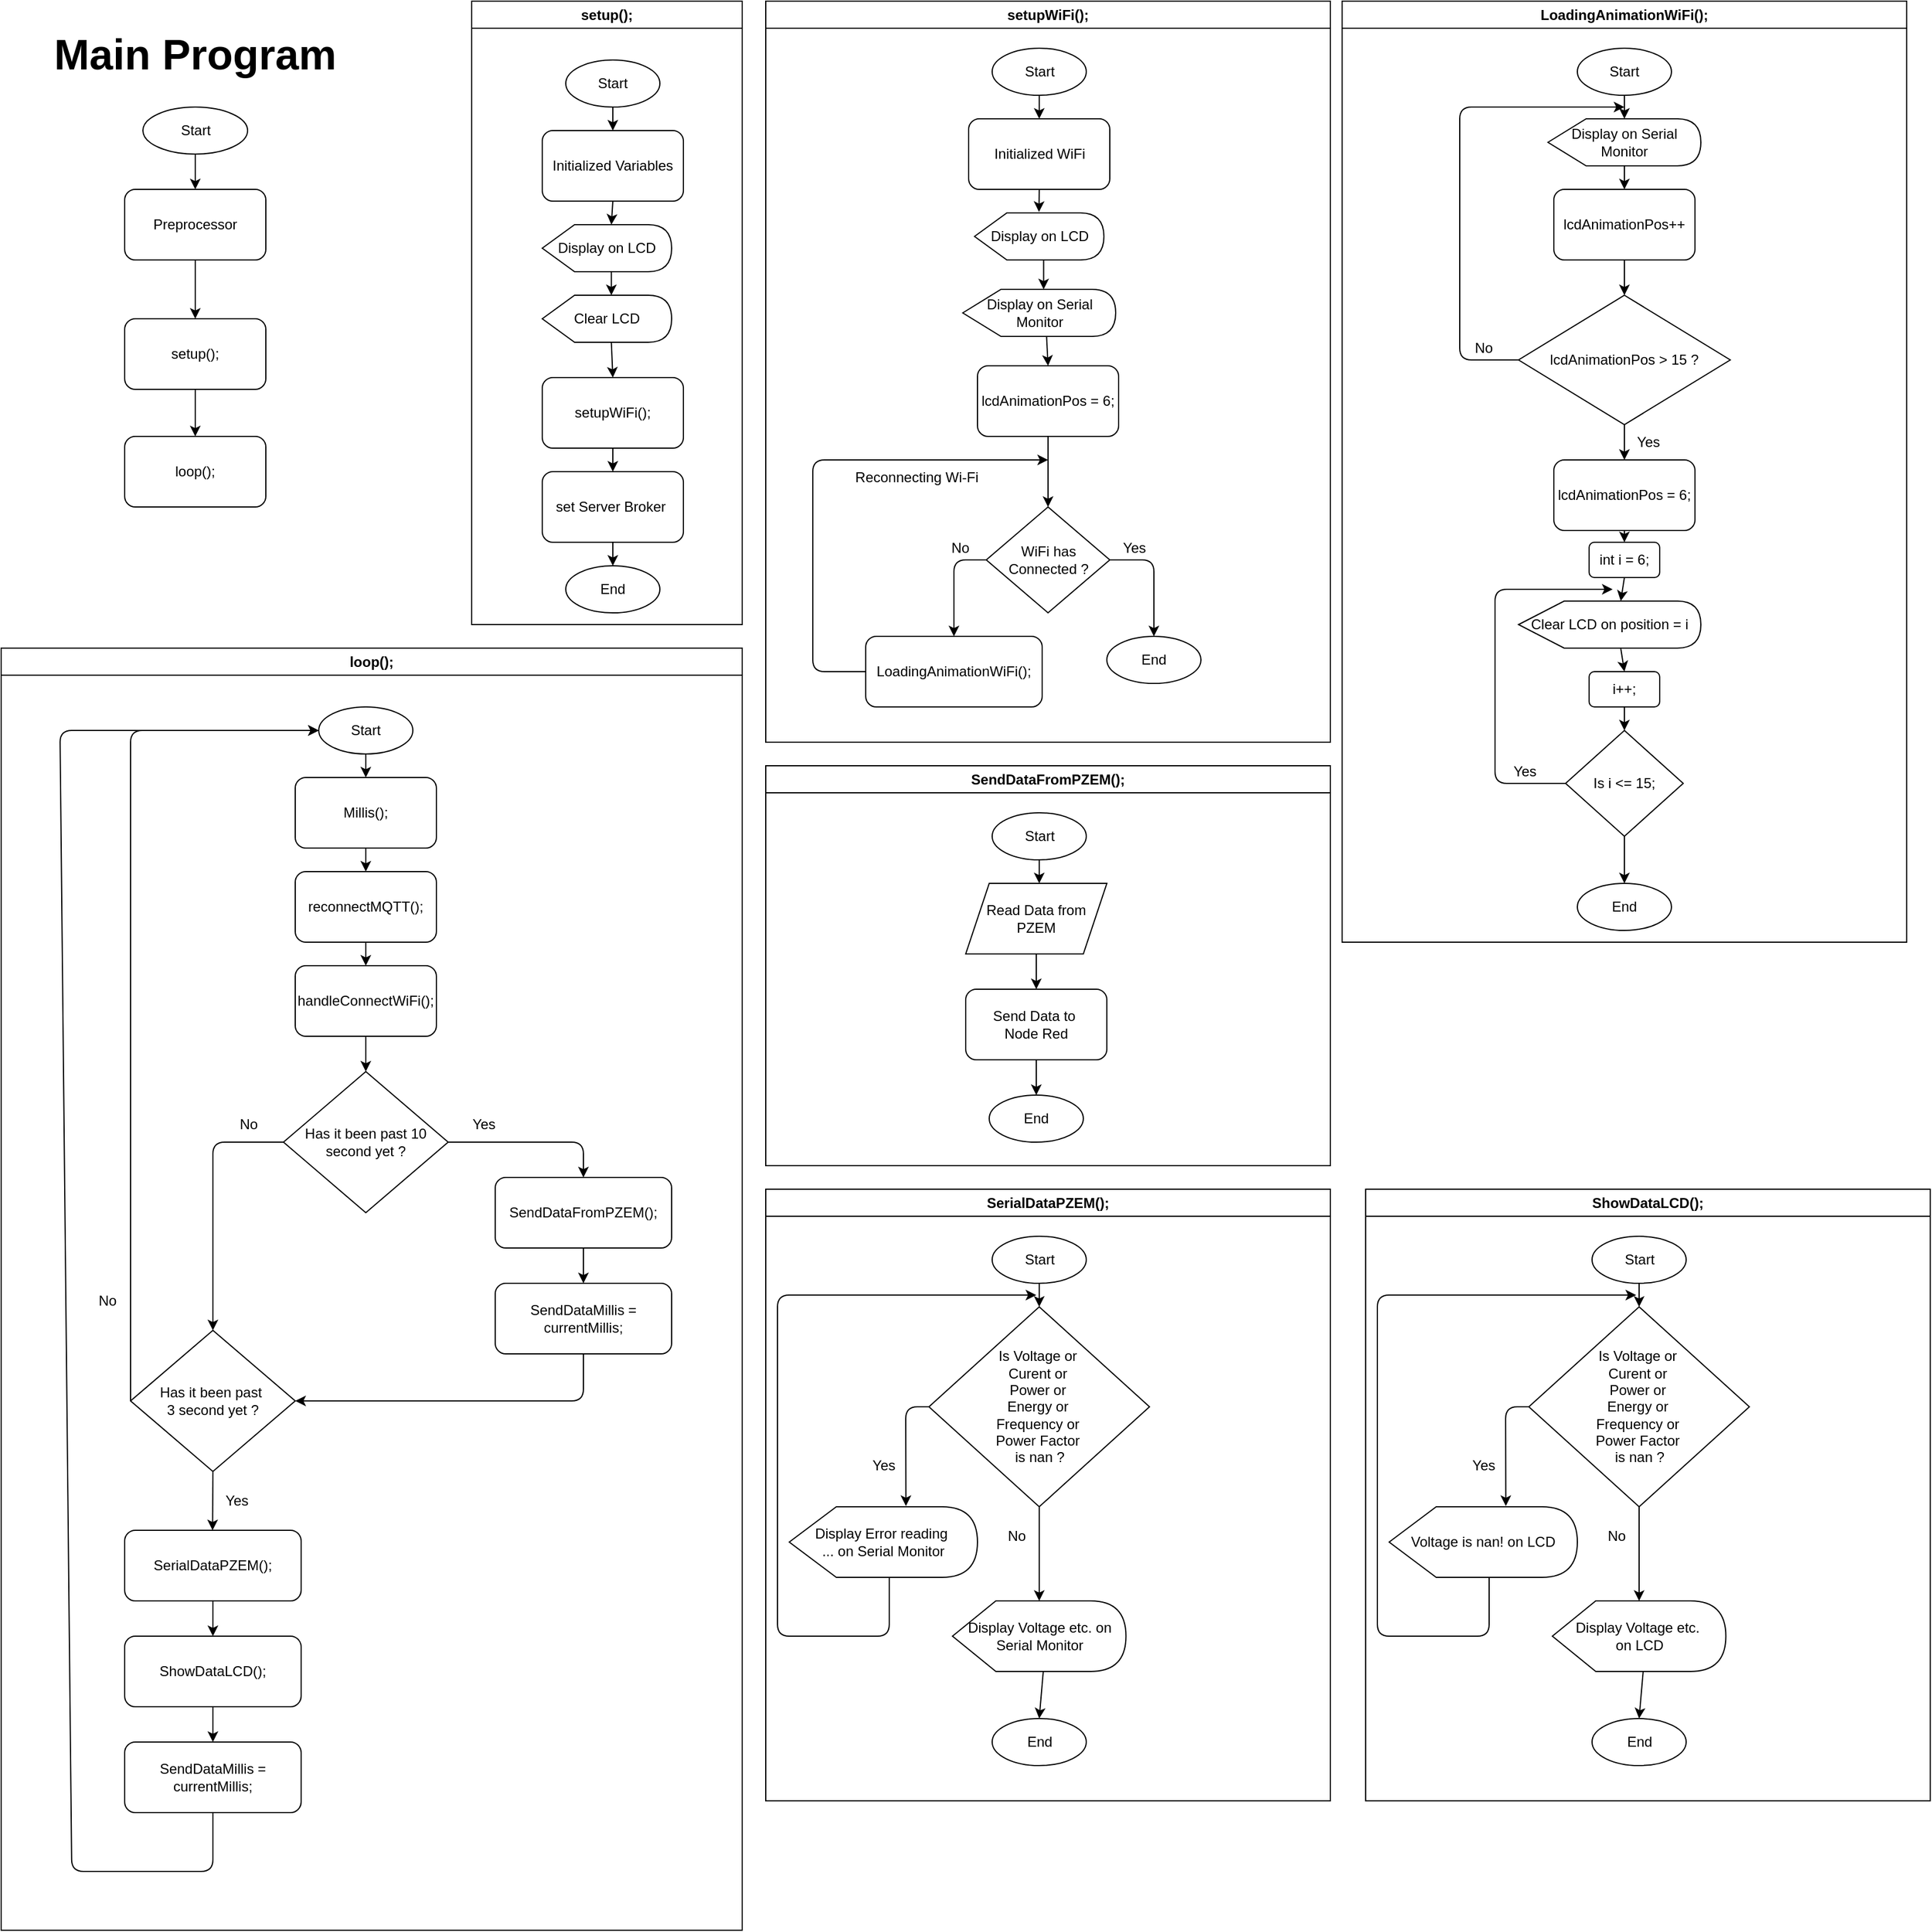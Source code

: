 <mxfile>
    <diagram id="30EHxh-2TjLDSj1UjU53" name="Flowchart">
        <mxGraphModel dx="2742" dy="660" grid="1" gridSize="10" guides="1" tooltips="1" connect="1" arrows="1" fold="1" page="1" pageScale="1" pageWidth="850" pageHeight="1100" math="0" shadow="0">
            <root>
                <mxCell id="0"/>
                <mxCell id="1" parent="0"/>
                <mxCell id="102" style="edgeStyle=none;html=1;exitX=0.5;exitY=1;exitDx=0;exitDy=0;entryX=0.5;entryY=0;entryDx=0;entryDy=0;" edge="1" parent="1" source="4" target="97">
                    <mxGeometry relative="1" as="geometry"/>
                </mxCell>
                <mxCell id="4" value="Preprocessor" style="rounded=1;whiteSpace=wrap;html=1;" parent="1" vertex="1">
                    <mxGeometry x="-65" y="170" width="120" height="60" as="geometry"/>
                </mxCell>
                <mxCell id="47" value="setup();" style="swimlane;whiteSpace=wrap;html=1;startSize=23;" vertex="1" parent="1">
                    <mxGeometry x="230" y="10" width="230" height="530" as="geometry"/>
                </mxCell>
                <mxCell id="130" style="edgeStyle=none;html=1;exitX=0.5;exitY=1;exitDx=0;exitDy=0;entryX=0.5;entryY=0;entryDx=0;entryDy=0;" edge="1" parent="47" source="62" target="115">
                    <mxGeometry relative="1" as="geometry"/>
                </mxCell>
                <mxCell id="62" value="Start" style="ellipse;whiteSpace=wrap;html=1;" vertex="1" parent="47">
                    <mxGeometry x="80" y="50" width="80" height="40" as="geometry"/>
                </mxCell>
                <mxCell id="115" value="Initialized Variables" style="rounded=1;whiteSpace=wrap;html=1;" vertex="1" parent="47">
                    <mxGeometry x="60" y="110" width="120" height="60" as="geometry"/>
                </mxCell>
                <mxCell id="117" value="Display on LCD" style="shape=display;whiteSpace=wrap;html=1;" vertex="1" parent="47">
                    <mxGeometry x="60" y="190" width="110" height="40" as="geometry"/>
                </mxCell>
                <mxCell id="127" style="edgeStyle=none;html=1;exitX=0;exitY=0;exitDx=58.75;exitDy=40;exitPerimeter=0;entryX=0.5;entryY=0;entryDx=0;entryDy=0;" edge="1" parent="47" source="118" target="119">
                    <mxGeometry relative="1" as="geometry"/>
                </mxCell>
                <mxCell id="118" value="Clear LCD" style="shape=display;whiteSpace=wrap;html=1;" vertex="1" parent="47">
                    <mxGeometry x="60" y="250" width="110" height="40" as="geometry"/>
                </mxCell>
                <mxCell id="128" style="edgeStyle=none;html=1;exitX=0.5;exitY=1;exitDx=0;exitDy=0;entryX=0.5;entryY=0;entryDx=0;entryDy=0;" edge="1" parent="47" source="119" target="120">
                    <mxGeometry relative="1" as="geometry"/>
                </mxCell>
                <mxCell id="119" value="setupWiFi();" style="rounded=1;whiteSpace=wrap;html=1;" vertex="1" parent="47">
                    <mxGeometry x="60" y="320" width="120" height="60" as="geometry"/>
                </mxCell>
                <mxCell id="129" style="edgeStyle=none;html=1;exitX=0.5;exitY=1;exitDx=0;exitDy=0;entryX=0.5;entryY=0;entryDx=0;entryDy=0;" edge="1" parent="47" source="120" target="121">
                    <mxGeometry relative="1" as="geometry"/>
                </mxCell>
                <mxCell id="120" value="set Server Broker&amp;nbsp;" style="rounded=1;whiteSpace=wrap;html=1;" vertex="1" parent="47">
                    <mxGeometry x="60" y="400" width="120" height="60" as="geometry"/>
                </mxCell>
                <mxCell id="121" value="End" style="ellipse;whiteSpace=wrap;html=1;" vertex="1" parent="47">
                    <mxGeometry x="80" y="480" width="80" height="40" as="geometry"/>
                </mxCell>
                <mxCell id="125" style="edgeStyle=none;html=1;exitX=0.5;exitY=1;exitDx=0;exitDy=0;entryX=0;entryY=0;entryDx=58.75;entryDy=0;entryPerimeter=0;" edge="1" parent="47" source="115" target="117">
                    <mxGeometry relative="1" as="geometry"/>
                </mxCell>
                <mxCell id="126" style="edgeStyle=none;html=1;exitX=0;exitY=0;exitDx=58.75;exitDy=40;exitPerimeter=0;entryX=0;entryY=0;entryDx=58.75;entryDy=0;entryPerimeter=0;" edge="1" parent="47" source="117" target="118">
                    <mxGeometry relative="1" as="geometry"/>
                </mxCell>
                <mxCell id="103" style="edgeStyle=none;html=1;exitX=0.5;exitY=1;exitDx=0;exitDy=0;entryX=0.5;entryY=0;entryDx=0;entryDy=0;" edge="1" parent="1" source="97" target="98">
                    <mxGeometry relative="1" as="geometry"/>
                </mxCell>
                <mxCell id="97" value="setup();" style="rounded=1;whiteSpace=wrap;html=1;" vertex="1" parent="1">
                    <mxGeometry x="-65" y="280" width="120" height="60" as="geometry"/>
                </mxCell>
                <mxCell id="98" value="loop();" style="rounded=1;whiteSpace=wrap;html=1;" vertex="1" parent="1">
                    <mxGeometry x="-65" y="380" width="120" height="60" as="geometry"/>
                </mxCell>
                <mxCell id="101" style="edgeStyle=none;html=1;exitX=0.5;exitY=1;exitDx=0;exitDy=0;entryX=0.5;entryY=0;entryDx=0;entryDy=0;" edge="1" parent="1" source="100" target="4">
                    <mxGeometry relative="1" as="geometry"/>
                </mxCell>
                <mxCell id="100" value="Start" style="ellipse;whiteSpace=wrap;html=1;" vertex="1" parent="1">
                    <mxGeometry x="-49.5" y="100" width="89" height="40" as="geometry"/>
                </mxCell>
                <mxCell id="131" value="setupWiFi();" style="swimlane;whiteSpace=wrap;html=1;startSize=23;" vertex="1" parent="1">
                    <mxGeometry x="480" y="10" width="480" height="630" as="geometry"/>
                </mxCell>
                <mxCell id="155" style="edgeStyle=none;html=1;exitX=0.5;exitY=1;exitDx=0;exitDy=0;entryX=0.5;entryY=0;entryDx=0;entryDy=0;" edge="1" parent="131" source="133" target="134">
                    <mxGeometry relative="1" as="geometry"/>
                </mxCell>
                <mxCell id="133" value="Start" style="ellipse;whiteSpace=wrap;html=1;" vertex="1" parent="131">
                    <mxGeometry x="192.5" y="40" width="80" height="40" as="geometry"/>
                </mxCell>
                <mxCell id="134" value="Initialized WiFi" style="rounded=1;whiteSpace=wrap;html=1;" vertex="1" parent="131">
                    <mxGeometry x="172.5" y="100" width="120" height="60" as="geometry"/>
                </mxCell>
                <mxCell id="135" value="Display on LCD" style="shape=display;whiteSpace=wrap;html=1;" vertex="1" parent="131">
                    <mxGeometry x="177.5" y="180" width="110" height="40" as="geometry"/>
                </mxCell>
                <mxCell id="149" value="" style="edgeStyle=none;html=1;exitX=0;exitY=0.5;exitDx=0;exitDy=0;entryX=0.5;entryY=0;entryDx=0;entryDy=0;" edge="1" parent="131" source="145">
                    <mxGeometry relative="1" as="geometry">
                        <mxPoint x="160" y="540" as="targetPoint"/>
                        <Array as="points">
                            <mxPoint x="160" y="475"/>
                        </Array>
                    </mxGeometry>
                </mxCell>
                <mxCell id="153" style="edgeStyle=none;html=1;exitX=1;exitY=0.5;exitDx=0;exitDy=0;entryX=0.5;entryY=0;entryDx=0;entryDy=0;" edge="1" parent="131" source="145">
                    <mxGeometry relative="1" as="geometry">
                        <mxPoint x="330" y="540" as="targetPoint"/>
                        <Array as="points">
                            <mxPoint x="330" y="475"/>
                        </Array>
                    </mxGeometry>
                </mxCell>
                <mxCell id="145" value="WiFi has Connected ?" style="rhombus;whiteSpace=wrap;html=1;" vertex="1" parent="131">
                    <mxGeometry x="187.5" y="430" width="105" height="90" as="geometry"/>
                </mxCell>
                <mxCell id="191" style="edgeStyle=none;html=1;exitX=0;exitY=0.5;exitDx=0;exitDy=0;" edge="1" parent="131" source="148">
                    <mxGeometry relative="1" as="geometry">
                        <mxPoint x="240" y="390" as="targetPoint"/>
                        <Array as="points">
                            <mxPoint x="40" y="570"/>
                            <mxPoint x="40" y="390"/>
                        </Array>
                    </mxGeometry>
                </mxCell>
                <mxCell id="148" value="LoadingAnimationWiFi();" style="rounded=1;whiteSpace=wrap;html=1;" vertex="1" parent="131">
                    <mxGeometry x="85" y="540" width="150" height="60" as="geometry"/>
                </mxCell>
                <mxCell id="156" style="edgeStyle=none;html=1;exitX=0.5;exitY=1;exitDx=0;exitDy=0;entryX=0.498;entryY=-0.02;entryDx=0;entryDy=0;entryPerimeter=0;" edge="1" parent="131" source="134" target="135">
                    <mxGeometry relative="1" as="geometry"/>
                </mxCell>
                <mxCell id="157" style="edgeStyle=none;html=1;exitX=0;exitY=0;exitDx=58.75;exitDy=40;exitPerimeter=0;entryX=0;entryY=0;entryDx=58.75;entryDy=0;entryPerimeter=0;" edge="1" parent="131" source="135">
                    <mxGeometry relative="1" as="geometry">
                        <mxPoint x="236.25" y="245" as="targetPoint"/>
                    </mxGeometry>
                </mxCell>
                <mxCell id="159" value="End" style="ellipse;whiteSpace=wrap;html=1;" vertex="1" parent="131">
                    <mxGeometry x="290" y="540" width="80" height="40" as="geometry"/>
                </mxCell>
                <mxCell id="160" value="No" style="text;html=1;align=center;verticalAlign=middle;resizable=0;points=[];autosize=1;strokeColor=none;fillColor=none;" vertex="1" parent="131">
                    <mxGeometry x="145" y="450" width="40" height="30" as="geometry"/>
                </mxCell>
                <mxCell id="161" value="Yes" style="text;html=1;align=center;verticalAlign=middle;resizable=0;points=[];autosize=1;strokeColor=none;fillColor=none;" vertex="1" parent="131">
                    <mxGeometry x="292.5" y="450" width="40" height="30" as="geometry"/>
                </mxCell>
                <mxCell id="188" style="edgeStyle=none;html=1;exitX=0;exitY=0;exitDx=71.25;exitDy=40;exitPerimeter=0;entryX=0.5;entryY=0;entryDx=0;entryDy=0;" edge="1" parent="131" source="183" target="187">
                    <mxGeometry relative="1" as="geometry"/>
                </mxCell>
                <mxCell id="183" value="Display on Serial Monitor" style="shape=display;whiteSpace=wrap;html=1;" vertex="1" parent="131">
                    <mxGeometry x="167.5" y="245" width="130" height="40" as="geometry"/>
                </mxCell>
                <mxCell id="189" style="edgeStyle=none;html=1;exitX=0.5;exitY=1;exitDx=0;exitDy=0;entryX=0.5;entryY=0;entryDx=0;entryDy=0;" edge="1" parent="131" source="187" target="145">
                    <mxGeometry relative="1" as="geometry"/>
                </mxCell>
                <mxCell id="187" value="lcdAnimationPos = 6;" style="rounded=1;whiteSpace=wrap;html=1;" vertex="1" parent="131">
                    <mxGeometry x="180" y="310" width="120" height="60" as="geometry"/>
                </mxCell>
                <mxCell id="192" value="Reconnecting Wi-Fi" style="text;html=1;align=center;verticalAlign=middle;resizable=0;points=[];autosize=1;strokeColor=none;fillColor=none;" vertex="1" parent="131">
                    <mxGeometry x="62.5" y="390" width="130" height="30" as="geometry"/>
                </mxCell>
                <mxCell id="162" value="LoadingAnimationWiFi();" style="swimlane;whiteSpace=wrap;html=1;startSize=23;" vertex="1" parent="1">
                    <mxGeometry x="970" y="10" width="480" height="800" as="geometry"/>
                </mxCell>
                <mxCell id="181" value="" style="edgeStyle=none;html=1;" edge="1" parent="162" source="179">
                    <mxGeometry relative="1" as="geometry">
                        <mxPoint x="240" y="100" as="targetPoint"/>
                    </mxGeometry>
                </mxCell>
                <mxCell id="179" value="Start" style="ellipse;whiteSpace=wrap;html=1;" vertex="1" parent="162">
                    <mxGeometry x="200" y="40" width="80" height="40" as="geometry"/>
                </mxCell>
                <mxCell id="185" value="" style="edgeStyle=none;html=1;" edge="1" parent="162" source="182" target="184">
                    <mxGeometry relative="1" as="geometry"/>
                </mxCell>
                <mxCell id="182" value="Display on Serial Monitor" style="shape=display;whiteSpace=wrap;html=1;" vertex="1" parent="162">
                    <mxGeometry x="175" y="100" width="130" height="40" as="geometry"/>
                </mxCell>
                <mxCell id="195" style="edgeStyle=none;html=1;exitX=0.5;exitY=1;exitDx=0;exitDy=0;entryX=0.5;entryY=0;entryDx=0;entryDy=0;" edge="1" parent="162" source="184" target="193">
                    <mxGeometry relative="1" as="geometry"/>
                </mxCell>
                <mxCell id="184" value="lcdAnimationPos++" style="rounded=1;whiteSpace=wrap;html=1;" vertex="1" parent="162">
                    <mxGeometry x="180" y="160" width="120" height="60" as="geometry"/>
                </mxCell>
                <mxCell id="194" style="edgeStyle=none;html=1;exitX=0;exitY=0.5;exitDx=0;exitDy=0;" edge="1" parent="162" source="193">
                    <mxGeometry relative="1" as="geometry">
                        <mxPoint x="240" y="90" as="targetPoint"/>
                        <Array as="points">
                            <mxPoint x="100" y="305"/>
                            <mxPoint x="100" y="90"/>
                        </Array>
                    </mxGeometry>
                </mxCell>
                <mxCell id="216" style="edgeStyle=none;html=1;exitX=0.5;exitY=1;exitDx=0;exitDy=0;entryX=0.5;entryY=0;entryDx=0;entryDy=0;" edge="1" parent="162" source="193" target="213">
                    <mxGeometry relative="1" as="geometry"/>
                </mxCell>
                <mxCell id="193" value="lcdAnimationPos &amp;gt; 15 ?" style="rhombus;whiteSpace=wrap;html=1;" vertex="1" parent="162">
                    <mxGeometry x="150" y="250" width="180" height="110" as="geometry"/>
                </mxCell>
                <mxCell id="197" value="int i = 6;" style="rounded=1;whiteSpace=wrap;html=1;" vertex="1" parent="162">
                    <mxGeometry x="210" y="460" width="60" height="30" as="geometry"/>
                </mxCell>
                <mxCell id="209" style="edgeStyle=none;html=1;exitX=0;exitY=0;exitDx=86.875;exitDy=40;exitPerimeter=0;entryX=0.5;entryY=0;entryDx=0;entryDy=0;" edge="1" parent="162" source="199" target="200">
                    <mxGeometry relative="1" as="geometry"/>
                </mxCell>
                <mxCell id="199" value="Clear LCD on position = i" style="shape=display;whiteSpace=wrap;html=1;" vertex="1" parent="162">
                    <mxGeometry x="150" y="510" width="155" height="40" as="geometry"/>
                </mxCell>
                <mxCell id="210" style="edgeStyle=none;html=1;exitX=0.5;exitY=1;exitDx=0;exitDy=0;entryX=0.5;entryY=0;entryDx=0;entryDy=0;" edge="1" parent="162" source="200" target="201">
                    <mxGeometry relative="1" as="geometry"/>
                </mxCell>
                <mxCell id="200" value="i++;" style="rounded=1;whiteSpace=wrap;html=1;" vertex="1" parent="162">
                    <mxGeometry x="210" y="570" width="60" height="30" as="geometry"/>
                </mxCell>
                <mxCell id="218" style="edgeStyle=none;html=1;exitX=0;exitY=0.5;exitDx=0;exitDy=0;" edge="1" parent="162" source="201">
                    <mxGeometry relative="1" as="geometry">
                        <mxPoint x="230" y="500" as="targetPoint"/>
                        <Array as="points">
                            <mxPoint x="130" y="665"/>
                            <mxPoint x="130" y="500"/>
                        </Array>
                    </mxGeometry>
                </mxCell>
                <mxCell id="226" style="edgeStyle=none;html=1;exitX=0.5;exitY=1;exitDx=0;exitDy=0;entryX=0.5;entryY=0;entryDx=0;entryDy=0;" edge="1" parent="162" source="201" target="225">
                    <mxGeometry relative="1" as="geometry"/>
                </mxCell>
                <mxCell id="201" value="Is i &amp;lt;= 15;" style="rhombus;whiteSpace=wrap;html=1;" vertex="1" parent="162">
                    <mxGeometry x="190" y="620" width="100" height="90" as="geometry"/>
                </mxCell>
                <mxCell id="208" style="edgeStyle=none;html=1;exitX=0;exitY=0;exitDx=86.875;exitDy=0;entryX=0;entryY=0;entryDx=86.875;entryDy=0;entryPerimeter=0;exitPerimeter=0;" edge="1" parent="162" source="199" target="199">
                    <mxGeometry relative="1" as="geometry"/>
                </mxCell>
                <mxCell id="212" value="No" style="text;html=1;align=center;verticalAlign=middle;resizable=0;points=[];autosize=1;strokeColor=none;fillColor=none;" vertex="1" parent="162">
                    <mxGeometry x="100" y="280" width="40" height="30" as="geometry"/>
                </mxCell>
                <mxCell id="215" style="edgeStyle=none;html=1;exitX=0.5;exitY=1;exitDx=0;exitDy=0;entryX=0.5;entryY=0;entryDx=0;entryDy=0;" edge="1" parent="162" source="213" target="197">
                    <mxGeometry relative="1" as="geometry"/>
                </mxCell>
                <mxCell id="213" value="lcdAnimationPos = 6;" style="rounded=1;whiteSpace=wrap;html=1;" vertex="1" parent="162">
                    <mxGeometry x="180" y="390" width="120" height="60" as="geometry"/>
                </mxCell>
                <mxCell id="214" style="edgeStyle=none;html=1;exitX=0.5;exitY=1;exitDx=0;exitDy=0;entryX=0;entryY=0;entryDx=86.875;entryDy=0;entryPerimeter=0;" edge="1" parent="162" source="197" target="199">
                    <mxGeometry relative="1" as="geometry"/>
                </mxCell>
                <mxCell id="217" value="Yes" style="text;html=1;align=center;verticalAlign=middle;resizable=0;points=[];autosize=1;strokeColor=none;fillColor=none;" vertex="1" parent="162">
                    <mxGeometry x="240" y="360" width="40" height="30" as="geometry"/>
                </mxCell>
                <mxCell id="220" value="Yes" style="text;html=1;align=center;verticalAlign=middle;resizable=0;points=[];autosize=1;strokeColor=none;fillColor=none;" vertex="1" parent="162">
                    <mxGeometry x="135" y="640" width="40" height="30" as="geometry"/>
                </mxCell>
                <mxCell id="225" value="End" style="ellipse;whiteSpace=wrap;html=1;" vertex="1" parent="162">
                    <mxGeometry x="200" y="750" width="80" height="40" as="geometry"/>
                </mxCell>
                <mxCell id="228" value="loop();" style="swimlane;whiteSpace=wrap;html=1;startSize=23;" vertex="1" parent="1">
                    <mxGeometry x="-170" y="560" width="630" height="1090" as="geometry"/>
                </mxCell>
                <mxCell id="244" value="" style="edgeStyle=none;html=1;" edge="1" parent="228" source="230" target="243">
                    <mxGeometry relative="1" as="geometry"/>
                </mxCell>
                <mxCell id="230" value="Start" style="ellipse;whiteSpace=wrap;html=1;" vertex="1" parent="228">
                    <mxGeometry x="270" y="50" width="80" height="40" as="geometry"/>
                </mxCell>
                <mxCell id="246" value="" style="edgeStyle=none;html=1;" edge="1" parent="228" source="243" target="245">
                    <mxGeometry relative="1" as="geometry"/>
                </mxCell>
                <mxCell id="243" value="Millis();" style="rounded=1;whiteSpace=wrap;html=1;" vertex="1" parent="228">
                    <mxGeometry x="250" y="110" width="120" height="60" as="geometry"/>
                </mxCell>
                <mxCell id="248" value="" style="edgeStyle=none;html=1;" edge="1" parent="228" source="245" target="247">
                    <mxGeometry relative="1" as="geometry"/>
                </mxCell>
                <mxCell id="245" value="reconnectMQTT();" style="rounded=1;whiteSpace=wrap;html=1;" vertex="1" parent="228">
                    <mxGeometry x="250" y="190" width="120" height="60" as="geometry"/>
                </mxCell>
                <mxCell id="272" style="edgeStyle=none;html=1;exitX=0.5;exitY=1;exitDx=0;exitDy=0;entryX=0.5;entryY=0;entryDx=0;entryDy=0;" edge="1" parent="228" source="247" target="249">
                    <mxGeometry relative="1" as="geometry"/>
                </mxCell>
                <mxCell id="247" value="handleConnectWiFi();" style="rounded=1;whiteSpace=wrap;html=1;" vertex="1" parent="228">
                    <mxGeometry x="250" y="270" width="120" height="60" as="geometry"/>
                </mxCell>
                <mxCell id="255" style="edgeStyle=none;html=1;exitX=0;exitY=0.5;exitDx=0;exitDy=0;entryX=0.5;entryY=0;entryDx=0;entryDy=0;" edge="1" parent="228" source="249" target="253">
                    <mxGeometry relative="1" as="geometry">
                        <Array as="points">
                            <mxPoint x="180" y="420"/>
                        </Array>
                    </mxGeometry>
                </mxCell>
                <mxCell id="258" style="edgeStyle=none;html=1;exitX=1;exitY=0.5;exitDx=0;exitDy=0;entryX=0.5;entryY=0;entryDx=0;entryDy=0;" edge="1" parent="228" source="249" target="257">
                    <mxGeometry relative="1" as="geometry">
                        <Array as="points">
                            <mxPoint x="495" y="420"/>
                        </Array>
                    </mxGeometry>
                </mxCell>
                <mxCell id="249" value="Has it been past 10 second yet ?" style="rhombus;whiteSpace=wrap;html=1;" vertex="1" parent="228">
                    <mxGeometry x="240" y="360" width="140" height="120" as="geometry"/>
                </mxCell>
                <mxCell id="260" style="edgeStyle=none;html=1;exitX=0;exitY=0.5;exitDx=0;exitDy=0;entryX=0;entryY=0.5;entryDx=0;entryDy=0;" edge="1" parent="228" source="253" target="230">
                    <mxGeometry relative="1" as="geometry">
                        <Array as="points">
                            <mxPoint x="110" y="70"/>
                        </Array>
                    </mxGeometry>
                </mxCell>
                <mxCell id="265" style="edgeStyle=none;html=1;exitX=0.5;exitY=1;exitDx=0;exitDy=0;" edge="1" parent="228" source="253">
                    <mxGeometry relative="1" as="geometry">
                        <mxPoint x="179.714" y="750" as="targetPoint"/>
                    </mxGeometry>
                </mxCell>
                <mxCell id="253" value="Has it been past&amp;nbsp;&lt;div&gt;3 second yet ?&lt;/div&gt;" style="rhombus;whiteSpace=wrap;html=1;" vertex="1" parent="228">
                    <mxGeometry x="110" y="580" width="140" height="120" as="geometry"/>
                </mxCell>
                <mxCell id="264" style="edgeStyle=none;html=1;exitX=0.5;exitY=1;exitDx=0;exitDy=0;entryX=0.5;entryY=0;entryDx=0;entryDy=0;" edge="1" parent="228" source="257" target="262">
                    <mxGeometry relative="1" as="geometry"/>
                </mxCell>
                <mxCell id="257" value="SendDataFromPZEM();" style="rounded=1;whiteSpace=wrap;html=1;" vertex="1" parent="228">
                    <mxGeometry x="420" y="450" width="150" height="60" as="geometry"/>
                </mxCell>
                <mxCell id="263" style="edgeStyle=none;html=1;exitX=0.5;exitY=1;exitDx=0;exitDy=0;entryX=1;entryY=0.5;entryDx=0;entryDy=0;" edge="1" parent="228" source="262" target="253">
                    <mxGeometry relative="1" as="geometry">
                        <Array as="points">
                            <mxPoint x="495" y="640"/>
                        </Array>
                    </mxGeometry>
                </mxCell>
                <mxCell id="262" value="SendDataMillis = currentMillis;" style="rounded=1;whiteSpace=wrap;html=1;" vertex="1" parent="228">
                    <mxGeometry x="420" y="540" width="150" height="60" as="geometry"/>
                </mxCell>
                <mxCell id="266" style="edgeStyle=none;html=1;exitX=0.5;exitY=1;exitDx=0;exitDy=0;entryX=0.5;entryY=0;entryDx=0;entryDy=0;" edge="1" parent="228" source="267" target="268">
                    <mxGeometry relative="1" as="geometry"/>
                </mxCell>
                <mxCell id="267" value="SerialDataPZEM();" style="rounded=1;whiteSpace=wrap;html=1;" vertex="1" parent="228">
                    <mxGeometry x="105" y="750" width="150" height="60" as="geometry"/>
                </mxCell>
                <mxCell id="270" style="edgeStyle=none;html=1;exitX=0.5;exitY=1;exitDx=0;exitDy=0;entryX=0.5;entryY=0;entryDx=0;entryDy=0;" edge="1" parent="228" source="268" target="269">
                    <mxGeometry relative="1" as="geometry"/>
                </mxCell>
                <mxCell id="268" value="ShowDataLCD();" style="rounded=1;whiteSpace=wrap;html=1;" vertex="1" parent="228">
                    <mxGeometry x="105" y="840" width="150" height="60" as="geometry"/>
                </mxCell>
                <mxCell id="271" style="edgeStyle=none;html=1;exitX=0.5;exitY=1;exitDx=0;exitDy=0;entryX=0;entryY=0.5;entryDx=0;entryDy=0;" edge="1" parent="228" source="269" target="230">
                    <mxGeometry relative="1" as="geometry">
                        <Array as="points">
                            <mxPoint x="180" y="1040"/>
                            <mxPoint x="60" y="1040"/>
                            <mxPoint x="50" y="70"/>
                        </Array>
                    </mxGeometry>
                </mxCell>
                <mxCell id="269" value="SendDataMillis = currentMillis;" style="rounded=1;whiteSpace=wrap;html=1;" vertex="1" parent="228">
                    <mxGeometry x="105" y="930" width="150" height="60" as="geometry"/>
                </mxCell>
                <mxCell id="273" value="Yes" style="text;html=1;align=center;verticalAlign=middle;resizable=0;points=[];autosize=1;strokeColor=none;fillColor=none;" vertex="1" parent="228">
                    <mxGeometry x="390" y="390" width="40" height="30" as="geometry"/>
                </mxCell>
                <mxCell id="274" value="No" style="text;html=1;align=center;verticalAlign=middle;resizable=0;points=[];autosize=1;strokeColor=none;fillColor=none;" vertex="1" parent="228">
                    <mxGeometry x="190" y="390" width="40" height="30" as="geometry"/>
                </mxCell>
                <mxCell id="275" value="No" style="text;html=1;align=center;verticalAlign=middle;resizable=0;points=[];autosize=1;strokeColor=none;fillColor=none;" vertex="1" parent="228">
                    <mxGeometry x="70" y="540" width="40" height="30" as="geometry"/>
                </mxCell>
                <mxCell id="276" value="Yes" style="text;html=1;align=center;verticalAlign=middle;resizable=0;points=[];autosize=1;strokeColor=none;fillColor=none;" vertex="1" parent="228">
                    <mxGeometry x="180" y="710" width="40" height="30" as="geometry"/>
                </mxCell>
                <mxCell id="242" value="&lt;font style=&quot;font-size: 36px;&quot;&gt;Main Program&lt;/font&gt;" style="text;html=1;align=center;verticalAlign=middle;whiteSpace=wrap;rounded=0;fontStyle=1" vertex="1" parent="1">
                    <mxGeometry x="-130" y="40" width="250" height="30" as="geometry"/>
                </mxCell>
                <mxCell id="277" value="SendDataFromPZEM();" style="swimlane;whiteSpace=wrap;html=1;startSize=23;" vertex="1" parent="1">
                    <mxGeometry x="480" y="660" width="480" height="340" as="geometry"/>
                </mxCell>
                <mxCell id="278" style="edgeStyle=none;html=1;exitX=0.5;exitY=1;exitDx=0;exitDy=0;entryX=0.5;entryY=0;entryDx=0;entryDy=0;" edge="1" parent="277" source="279">
                    <mxGeometry relative="1" as="geometry">
                        <mxPoint x="232.5" y="100" as="targetPoint"/>
                    </mxGeometry>
                </mxCell>
                <mxCell id="279" value="Start" style="ellipse;whiteSpace=wrap;html=1;" vertex="1" parent="277">
                    <mxGeometry x="192.5" y="40" width="80" height="40" as="geometry"/>
                </mxCell>
                <mxCell id="300" style="edgeStyle=none;html=1;exitX=0.5;exitY=1;exitDx=0;exitDy=0;entryX=0.5;entryY=0;entryDx=0;entryDy=0;" edge="1" parent="277" source="298" target="299">
                    <mxGeometry relative="1" as="geometry"/>
                </mxCell>
                <mxCell id="298" value="Read Data from PZEM" style="shape=parallelogram;perimeter=parallelogramPerimeter;whiteSpace=wrap;html=1;fixedSize=1;" vertex="1" parent="277">
                    <mxGeometry x="170" y="100" width="120" height="60" as="geometry"/>
                </mxCell>
                <mxCell id="302" style="edgeStyle=none;html=1;exitX=0.5;exitY=1;exitDx=0;exitDy=0;entryX=0.5;entryY=0;entryDx=0;entryDy=0;" edge="1" parent="277" source="299" target="301">
                    <mxGeometry relative="1" as="geometry"/>
                </mxCell>
                <mxCell id="299" value="Send Data to&amp;nbsp;&lt;div&gt;Node Red&lt;/div&gt;" style="rounded=1;whiteSpace=wrap;html=1;" vertex="1" parent="277">
                    <mxGeometry x="170" y="190" width="120" height="60" as="geometry"/>
                </mxCell>
                <mxCell id="301" value="End" style="ellipse;whiteSpace=wrap;html=1;" vertex="1" parent="277">
                    <mxGeometry x="190" y="280" width="80" height="40" as="geometry"/>
                </mxCell>
                <mxCell id="303" value="SerialDataPZEM();" style="swimlane;whiteSpace=wrap;html=1;startSize=23;" vertex="1" parent="1">
                    <mxGeometry x="480" y="1020" width="480" height="520" as="geometry"/>
                </mxCell>
                <mxCell id="304" style="edgeStyle=none;html=1;exitX=0.5;exitY=1;exitDx=0;exitDy=0;entryX=0.5;entryY=0;entryDx=0;entryDy=0;" edge="1" parent="303" source="305">
                    <mxGeometry relative="1" as="geometry">
                        <mxPoint x="232.5" y="100" as="targetPoint"/>
                    </mxGeometry>
                </mxCell>
                <mxCell id="305" value="Start" style="ellipse;whiteSpace=wrap;html=1;" vertex="1" parent="303">
                    <mxGeometry x="192.5" y="40" width="80" height="40" as="geometry"/>
                </mxCell>
                <mxCell id="317" style="edgeStyle=none;html=1;exitX=0.5;exitY=1;exitDx=0;exitDy=0;" edge="1" parent="303" source="311" target="316">
                    <mxGeometry relative="1" as="geometry"/>
                </mxCell>
                <mxCell id="311" value="Is Voltage or&amp;nbsp;&lt;div&gt;Curent or&amp;nbsp;&lt;/div&gt;&lt;div&gt;Power or&amp;nbsp;&lt;/div&gt;&lt;div&gt;Energy or&amp;nbsp;&lt;/div&gt;&lt;div&gt;Frequency or&amp;nbsp;&lt;/div&gt;&lt;div&gt;Power Factor&amp;nbsp;&lt;/div&gt;&lt;div&gt;is nan ?&lt;/div&gt;" style="rhombus;whiteSpace=wrap;html=1;" vertex="1" parent="303">
                    <mxGeometry x="138.75" y="100" width="187.5" height="170" as="geometry"/>
                </mxCell>
                <mxCell id="334" style="edgeStyle=none;html=1;exitX=0;exitY=0;exitDx=85;exitDy=60;exitPerimeter=0;" edge="1" parent="303" source="313">
                    <mxGeometry relative="1" as="geometry">
                        <mxPoint x="230" y="90" as="targetPoint"/>
                        <Array as="points">
                            <mxPoint x="105" y="380"/>
                            <mxPoint x="10" y="380"/>
                            <mxPoint x="10" y="90"/>
                        </Array>
                    </mxGeometry>
                </mxCell>
                <mxCell id="313" value="Display Error reading&amp;nbsp;&lt;div&gt;... on Serial Monitor&lt;/div&gt;" style="shape=display;whiteSpace=wrap;html=1;" vertex="1" parent="303">
                    <mxGeometry x="20" y="270" width="160" height="60" as="geometry"/>
                </mxCell>
                <mxCell id="314" style="edgeStyle=none;html=1;exitX=0;exitY=0.5;exitDx=0;exitDy=0;entryX=0.62;entryY=-0.011;entryDx=0;entryDy=0;entryPerimeter=0;" edge="1" parent="303" source="311" target="313">
                    <mxGeometry relative="1" as="geometry">
                        <Array as="points">
                            <mxPoint x="119" y="185"/>
                        </Array>
                    </mxGeometry>
                </mxCell>
                <mxCell id="336" style="edgeStyle=none;html=1;exitX=0;exitY=0;exitDx=77.188;exitDy=60;exitPerimeter=0;entryX=0.5;entryY=0;entryDx=0;entryDy=0;" edge="1" parent="303" source="316" target="318">
                    <mxGeometry relative="1" as="geometry"/>
                </mxCell>
                <mxCell id="316" value="Display Voltage etc. on Serial Monitor" style="shape=display;whiteSpace=wrap;html=1;" vertex="1" parent="303">
                    <mxGeometry x="158.75" y="350" width="147.5" height="60" as="geometry"/>
                </mxCell>
                <mxCell id="318" value="End" style="ellipse;whiteSpace=wrap;html=1;" vertex="1" parent="303">
                    <mxGeometry x="192.5" y="450" width="80" height="40" as="geometry"/>
                </mxCell>
                <mxCell id="320" value="Yes" style="text;html=1;align=center;verticalAlign=middle;resizable=0;points=[];autosize=1;strokeColor=none;fillColor=none;" vertex="1" parent="303">
                    <mxGeometry x="80" y="220" width="40" height="30" as="geometry"/>
                </mxCell>
                <mxCell id="333" value="No" style="text;html=1;align=center;verticalAlign=middle;resizable=0;points=[];autosize=1;strokeColor=none;fillColor=none;" vertex="1" parent="303">
                    <mxGeometry x="192.5" y="280" width="40" height="30" as="geometry"/>
                </mxCell>
                <mxCell id="337" value="ShowDataLCD();" style="swimlane;whiteSpace=wrap;html=1;startSize=23;" vertex="1" parent="1">
                    <mxGeometry x="990" y="1020" width="480" height="520" as="geometry"/>
                </mxCell>
                <mxCell id="338" style="edgeStyle=none;html=1;exitX=0.5;exitY=1;exitDx=0;exitDy=0;entryX=0.5;entryY=0;entryDx=0;entryDy=0;" edge="1" parent="337" source="339">
                    <mxGeometry relative="1" as="geometry">
                        <mxPoint x="232.5" y="100" as="targetPoint"/>
                    </mxGeometry>
                </mxCell>
                <mxCell id="339" value="Start" style="ellipse;whiteSpace=wrap;html=1;" vertex="1" parent="337">
                    <mxGeometry x="192.5" y="40" width="80" height="40" as="geometry"/>
                </mxCell>
                <mxCell id="340" style="edgeStyle=none;html=1;exitX=0.5;exitY=1;exitDx=0;exitDy=0;" edge="1" parent="337" source="341" target="346">
                    <mxGeometry relative="1" as="geometry"/>
                </mxCell>
                <mxCell id="341" value="Is Voltage or&amp;nbsp;&lt;div&gt;Curent or&amp;nbsp;&lt;/div&gt;&lt;div&gt;Power or&amp;nbsp;&lt;/div&gt;&lt;div&gt;Energy or&amp;nbsp;&lt;/div&gt;&lt;div&gt;Frequency or&amp;nbsp;&lt;/div&gt;&lt;div&gt;Power Factor&amp;nbsp;&lt;/div&gt;&lt;div&gt;is nan ?&lt;/div&gt;" style="rhombus;whiteSpace=wrap;html=1;" vertex="1" parent="337">
                    <mxGeometry x="138.75" y="100" width="187.5" height="170" as="geometry"/>
                </mxCell>
                <mxCell id="342" style="edgeStyle=none;html=1;exitX=0;exitY=0;exitDx=85;exitDy=60;exitPerimeter=0;" edge="1" parent="337" source="343">
                    <mxGeometry relative="1" as="geometry">
                        <mxPoint x="230" y="90" as="targetPoint"/>
                        <Array as="points">
                            <mxPoint x="105" y="380"/>
                            <mxPoint x="10" y="380"/>
                            <mxPoint x="10" y="90"/>
                        </Array>
                    </mxGeometry>
                </mxCell>
                <mxCell id="343" value="Voltage is nan! on LCD" style="shape=display;whiteSpace=wrap;html=1;" vertex="1" parent="337">
                    <mxGeometry x="20" y="270" width="160" height="60" as="geometry"/>
                </mxCell>
                <mxCell id="344" style="edgeStyle=none;html=1;exitX=0;exitY=0.5;exitDx=0;exitDy=0;entryX=0.62;entryY=-0.011;entryDx=0;entryDy=0;entryPerimeter=0;" edge="1" parent="337" source="341" target="343">
                    <mxGeometry relative="1" as="geometry">
                        <Array as="points">
                            <mxPoint x="119" y="185"/>
                        </Array>
                    </mxGeometry>
                </mxCell>
                <mxCell id="345" style="edgeStyle=none;html=1;exitX=0;exitY=0;exitDx=77.188;exitDy=60;exitPerimeter=0;entryX=0.5;entryY=0;entryDx=0;entryDy=0;" edge="1" parent="337" source="346" target="347">
                    <mxGeometry relative="1" as="geometry"/>
                </mxCell>
                <mxCell id="346" value="Display Voltage etc.&amp;nbsp;&lt;div&gt;on LCD&lt;/div&gt;" style="shape=display;whiteSpace=wrap;html=1;" vertex="1" parent="337">
                    <mxGeometry x="158.75" y="350" width="147.5" height="60" as="geometry"/>
                </mxCell>
                <mxCell id="347" value="End" style="ellipse;whiteSpace=wrap;html=1;" vertex="1" parent="337">
                    <mxGeometry x="192.5" y="450" width="80" height="40" as="geometry"/>
                </mxCell>
                <mxCell id="348" value="Yes" style="text;html=1;align=center;verticalAlign=middle;resizable=0;points=[];autosize=1;strokeColor=none;fillColor=none;" vertex="1" parent="337">
                    <mxGeometry x="80" y="220" width="40" height="30" as="geometry"/>
                </mxCell>
                <mxCell id="349" value="No" style="text;html=1;align=center;verticalAlign=middle;resizable=0;points=[];autosize=1;strokeColor=none;fillColor=none;" vertex="1" parent="337">
                    <mxGeometry x="192.5" y="280" width="40" height="30" as="geometry"/>
                </mxCell>
            </root>
        </mxGraphModel>
    </diagram>
</mxfile>